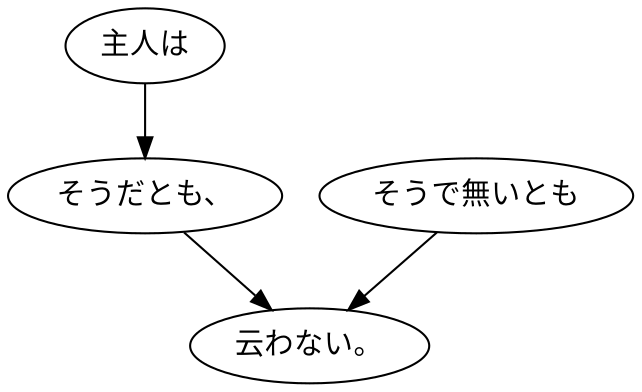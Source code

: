 digraph graph3101 {
	node0 [label="主人は"];
	node1 [label="そうだとも、"];
	node2 [label="そうで無いとも"];
	node3 [label="云わない。"];
	node0 -> node1;
	node1 -> node3;
	node2 -> node3;
}
